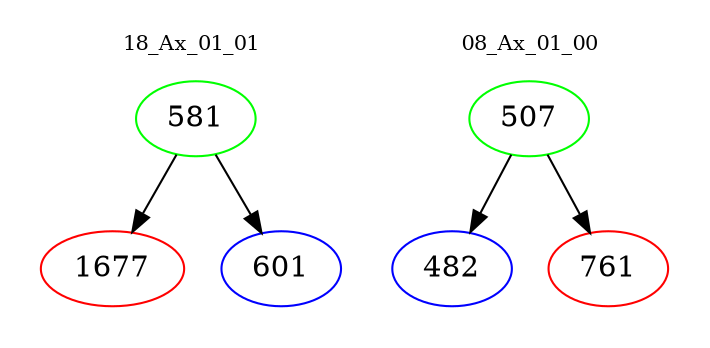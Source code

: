 digraph{
subgraph cluster_0 {
color = white
label = "18_Ax_01_01";
fontsize=10;
T0_581 [label="581", color="green"]
T0_581 -> T0_1677 [color="black"]
T0_1677 [label="1677", color="red"]
T0_581 -> T0_601 [color="black"]
T0_601 [label="601", color="blue"]
}
subgraph cluster_1 {
color = white
label = "08_Ax_01_00";
fontsize=10;
T1_507 [label="507", color="green"]
T1_507 -> T1_482 [color="black"]
T1_482 [label="482", color="blue"]
T1_507 -> T1_761 [color="black"]
T1_761 [label="761", color="red"]
}
}
